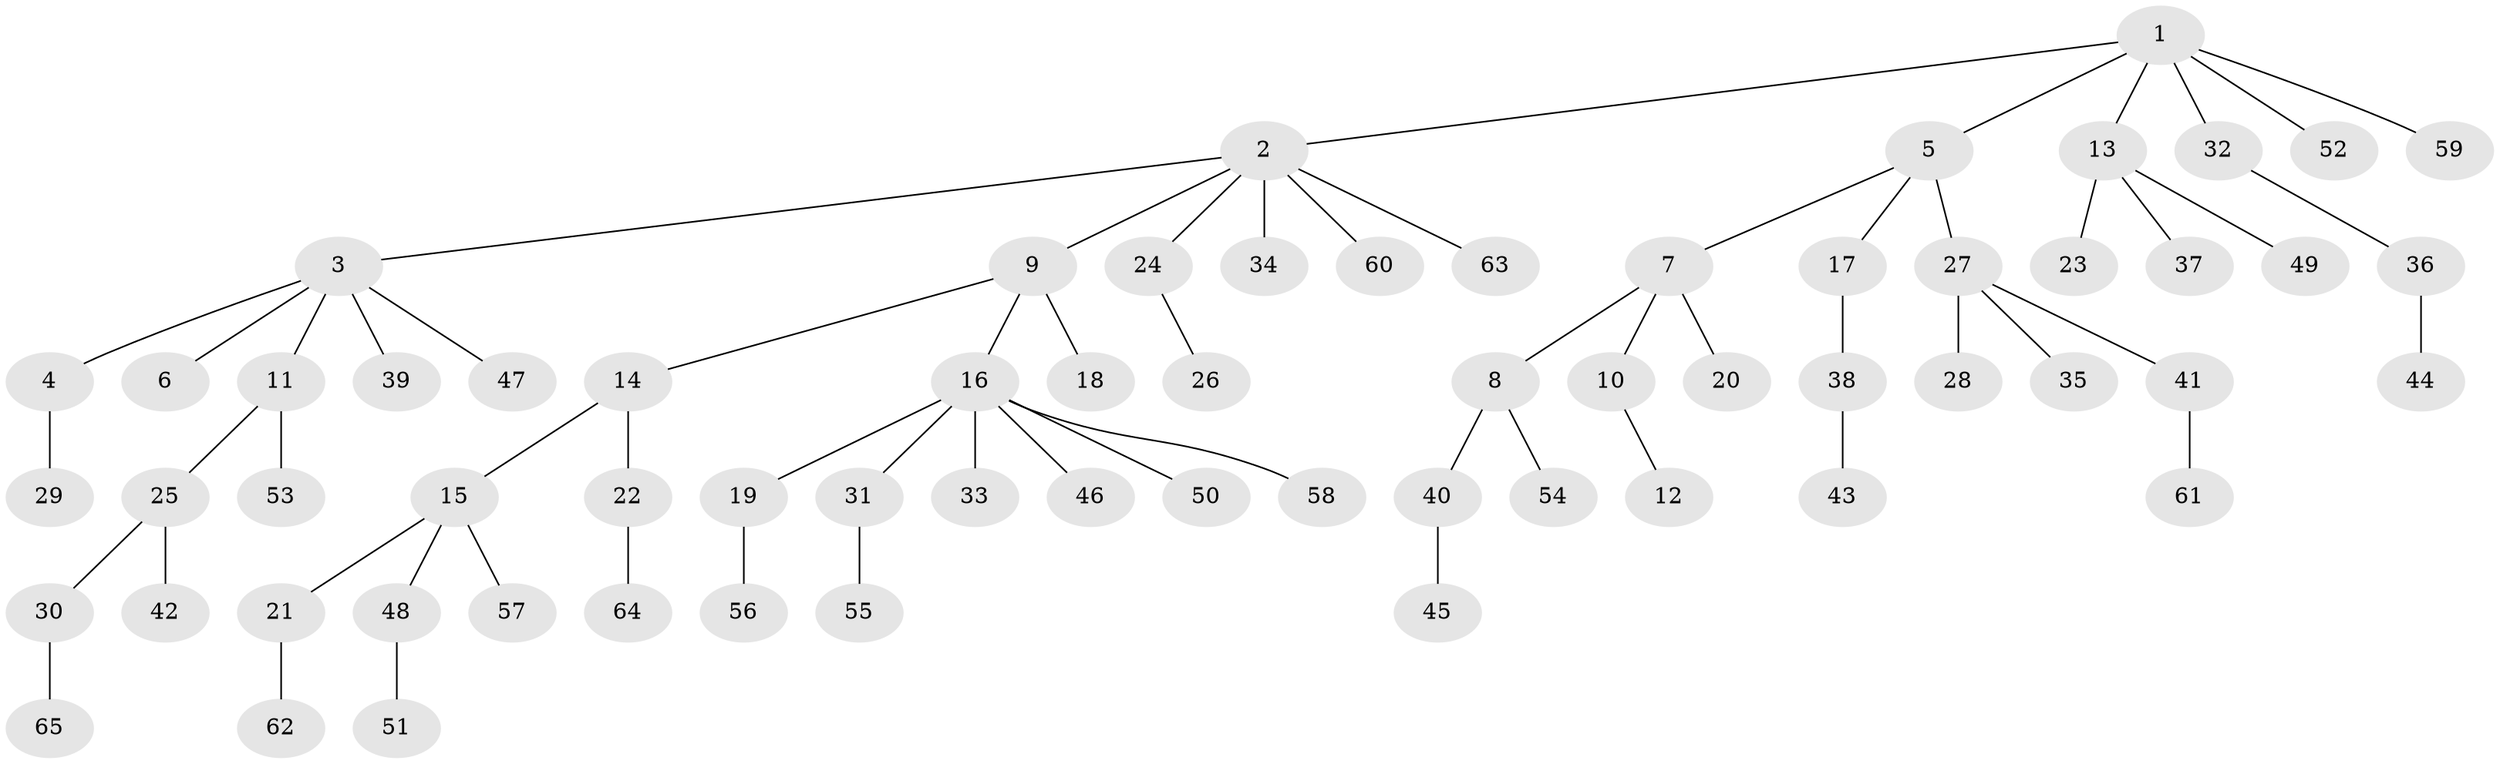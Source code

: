// Generated by graph-tools (version 1.1) at 2025/36/03/09/25 02:36:44]
// undirected, 65 vertices, 64 edges
graph export_dot {
graph [start="1"]
  node [color=gray90,style=filled];
  1;
  2;
  3;
  4;
  5;
  6;
  7;
  8;
  9;
  10;
  11;
  12;
  13;
  14;
  15;
  16;
  17;
  18;
  19;
  20;
  21;
  22;
  23;
  24;
  25;
  26;
  27;
  28;
  29;
  30;
  31;
  32;
  33;
  34;
  35;
  36;
  37;
  38;
  39;
  40;
  41;
  42;
  43;
  44;
  45;
  46;
  47;
  48;
  49;
  50;
  51;
  52;
  53;
  54;
  55;
  56;
  57;
  58;
  59;
  60;
  61;
  62;
  63;
  64;
  65;
  1 -- 2;
  1 -- 5;
  1 -- 13;
  1 -- 32;
  1 -- 52;
  1 -- 59;
  2 -- 3;
  2 -- 9;
  2 -- 24;
  2 -- 34;
  2 -- 60;
  2 -- 63;
  3 -- 4;
  3 -- 6;
  3 -- 11;
  3 -- 39;
  3 -- 47;
  4 -- 29;
  5 -- 7;
  5 -- 17;
  5 -- 27;
  7 -- 8;
  7 -- 10;
  7 -- 20;
  8 -- 40;
  8 -- 54;
  9 -- 14;
  9 -- 16;
  9 -- 18;
  10 -- 12;
  11 -- 25;
  11 -- 53;
  13 -- 23;
  13 -- 37;
  13 -- 49;
  14 -- 15;
  14 -- 22;
  15 -- 21;
  15 -- 48;
  15 -- 57;
  16 -- 19;
  16 -- 31;
  16 -- 33;
  16 -- 46;
  16 -- 50;
  16 -- 58;
  17 -- 38;
  19 -- 56;
  21 -- 62;
  22 -- 64;
  24 -- 26;
  25 -- 30;
  25 -- 42;
  27 -- 28;
  27 -- 35;
  27 -- 41;
  30 -- 65;
  31 -- 55;
  32 -- 36;
  36 -- 44;
  38 -- 43;
  40 -- 45;
  41 -- 61;
  48 -- 51;
}

